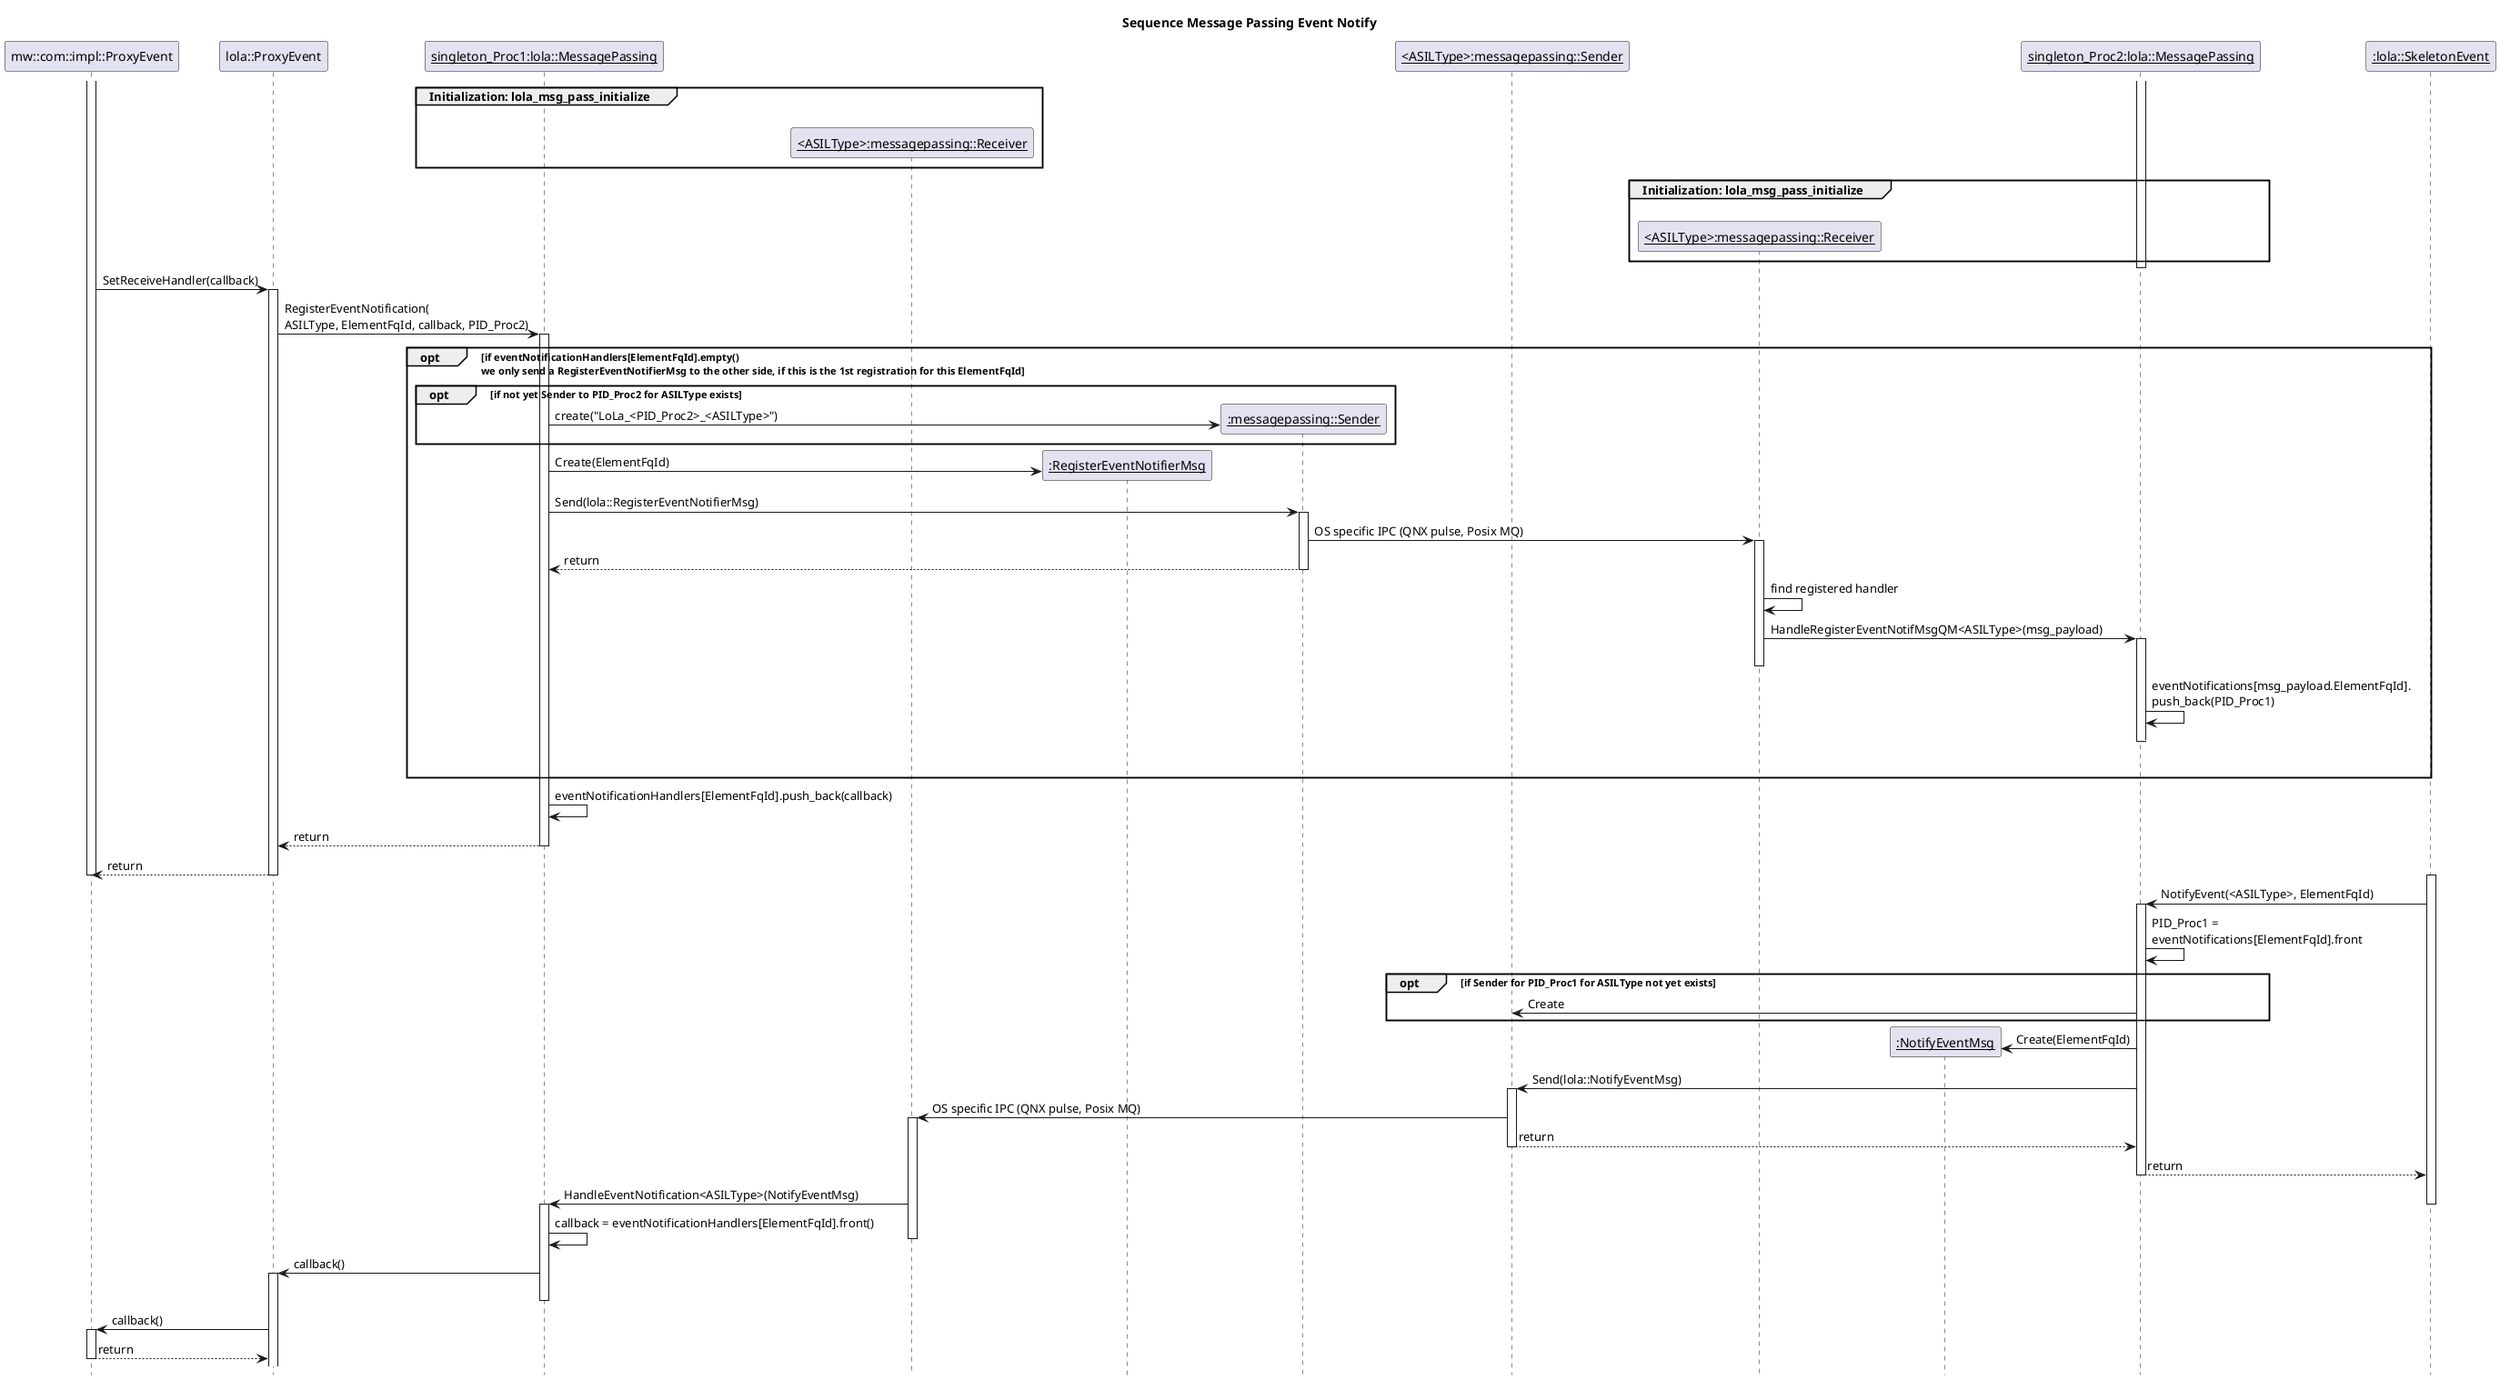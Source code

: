 @startuml lola_msg_pass_event_notify
title "Sequence Message Passing Event Notify"
hide footbox

participant "mw::com::impl::ProxyEvent" as ProxyEvent
participant "lola::ProxyEvent" as LolaProxyEvent
participant "<u>singleton_Proc1:lola::MessagePassing</u>" as MessagePassingProc1
participant "<u><ASILType>:messagepassing::Receiver</u>" as ReceiverProc1
participant "<u>:RegisterEventNotifierMsg</u>" as RegisterEventNotifierMsg
participant "<u>:messagepassing::Sender</u>" as SenderProc1
participant "<u><ASILType>:messagepassing::Sender</u>" as SenderProc2
participant "<u><ASILType>:messagepassing::Receiver</u>" as ReceiverProc2
participant "<u>:NotifyEventMsg</u>" as NotifyEventMsg
participant "<u>singleton_Proc2:lola::MessagePassing</u>" as MessagePassingProc2
participant "<u>:lola::SkeletonEvent</u>" as SkeletonEvent

group Initialization: lola_msg_pass_initialize
    |||
    create ReceiverProc1
    MessagePassingProc1 -[#white]> ReceiverProc1
end

activate MessagePassingProc2
group Initialization: lola_msg_pass_initialize
    |||
    create ReceiverProc2
    MessagePassingProc2 -[#white]> ReceiverProc2
end
deactivate MessagePassingProc2

activate ProxyEvent
ProxyEvent -> LolaProxyEvent : SetReceiveHandler(callback)
activate LolaProxyEvent
LolaProxyEvent -> MessagePassingProc1 : RegisterEventNotification(\nASILType, ElementFqId, callback, PID_Proc2)
activate MessagePassingProc1
opt if eventNotificationHandlers[ElementFqId].empty()\nwe only send a RegisterEventNotifierMsg to the other side, if this is the 1st registration for this ElementFqId
    opt if not yet Sender to PID_Proc2 for ASILType exists
        create SenderProc1
        MessagePassingProc1 -> SenderProc1 : create("LoLa_<PID_Proc2>_<ASILType>")
    end
    create RegisterEventNotifierMsg
    MessagePassingProc1 -> RegisterEventNotifierMsg : Create(ElementFqId)
    MessagePassingProc1 -> SenderProc1 : Send(lola::RegisterEventNotifierMsg)
    activate SenderProc1
    SenderProc1 -> ReceiverProc2 : OS specific IPC (QNX pulse, Posix MQ)
    activate ReceiverProc2
    SenderProc1 --> MessagePassingProc1 : return
    deactivate SenderProc1
    ReceiverProc2 -> ReceiverProc2 : find registered handler
    ReceiverProc2 -> MessagePassingProc2 : HandleRegisterEventNotifMsgQM<ASILType>(msg_payload)
    activate MessagePassingProc2
    deactivate ReceiverProc2
    MessagePassingProc2 -> MessagePassingProc2 : eventNotifications[msg_payload.ElementFqId].\npush_back(PID_Proc1)
    MessagePassingProc2 -[#white]> MessagePassingProc2
    |||
    deactivate MessagePassingProc2
end

MessagePassingProc1 -> MessagePassingProc1 : eventNotificationHandlers[ElementFqId].push_back(callback)

MessagePassingProc1 --> LolaProxyEvent : return
deactivate MessagePassingProc1
LolaProxyEvent --> ProxyEvent : return
deactivate LolaProxyEvent
'TODO extend life line of ProxyEvent
deactivate ProxyEvent

activate SkeletonEvent
SkeletonEvent -> MessagePassingProc2 : NotifyEvent(<ASILType>, ElementFqId)
activate MessagePassingProc2
MessagePassingProc2 -> MessagePassingProc2 : PID_Proc1 =\neventNotifications[ElementFqId].front
opt if Sender for PID_Proc1 for ASILType not yet exists
    MessagePassingProc2 -> SenderProc2 : Create
end
create NotifyEventMsg
MessagePassingProc2 -> NotifyEventMsg : Create(ElementFqId)
MessagePassingProc2 -> SenderProc2 : Send(lola::NotifyEventMsg)
activate SenderProc2

SenderProc2 -> ReceiverProc1 : OS specific IPC (QNX pulse, Posix MQ)
activate ReceiverProc1
SenderProc2 --> MessagePassingProc2 : return
deactivate SenderProc2
MessagePassingProc2 --> SkeletonEvent : return
deactivate MessagePassingProc2

ReceiverProc1 -> MessagePassingProc1 : HandleEventNotification<ASILType>(NotifyEventMsg)
deactivate SkeletonEvent
activate MessagePassingProc1
MessagePassingProc1 -> MessagePassingProc1 : callback = eventNotificationHandlers[ElementFqId].front()
deactivate ReceiverProc1

MessagePassingProc1 -> LolaProxyEvent : callback()
activate LolaProxyEvent
deactivate MessagePassingProc1

LolaProxyEvent -> ProxyEvent : callback()
activate ProxyEvent
ProxyEvent --> LolaProxyEvent : return
deactivate ProxyEvent

@enduml
